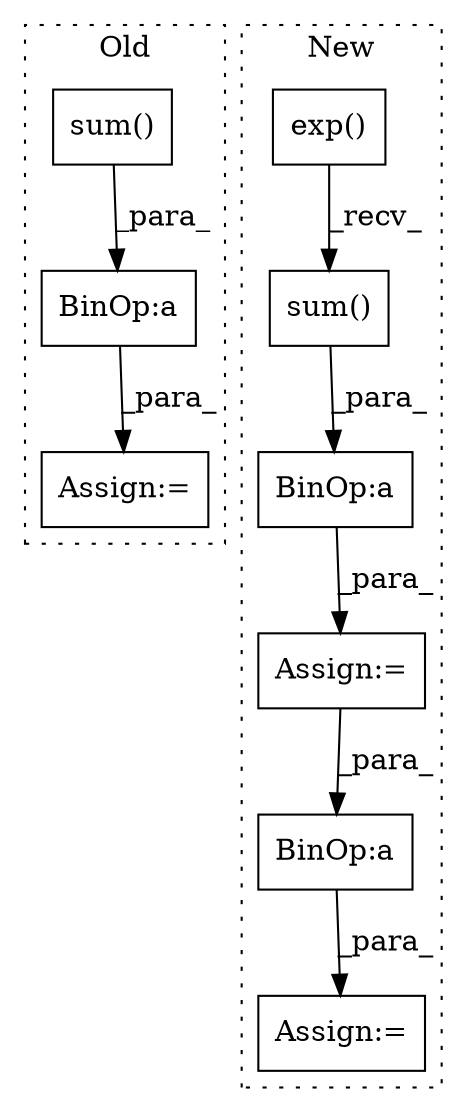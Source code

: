 digraph G {
subgraph cluster0 {
1 [label="sum()" a="75" s="8106,8124" l="16,16" shape="box"];
4 [label="Assign:=" a="68" s="8148" l="3" shape="box"];
5 [label="BinOp:a" a="82" s="8180" l="3" shape="box"];
label = "Old";
style="dotted";
}
subgraph cluster1 {
2 [label="exp()" a="75" s="7862,7885" l="8,1" shape="box"];
3 [label="BinOp:a" a="82" s="7910" l="3" shape="box"];
6 [label="BinOp:a" a="82" s="7940" l="3" shape="box"];
7 [label="Assign:=" a="68" s="8069" l="4" shape="box"];
8 [label="sum()" a="75" s="7862,7893" l="29,16" shape="box"];
9 [label="Assign:=" a="68" s="7851" l="3" shape="box"];
label = "New";
style="dotted";
}
1 -> 5 [label="_para_"];
2 -> 8 [label="_recv_"];
3 -> 9 [label="_para_"];
5 -> 4 [label="_para_"];
6 -> 7 [label="_para_"];
8 -> 3 [label="_para_"];
9 -> 6 [label="_para_"];
}